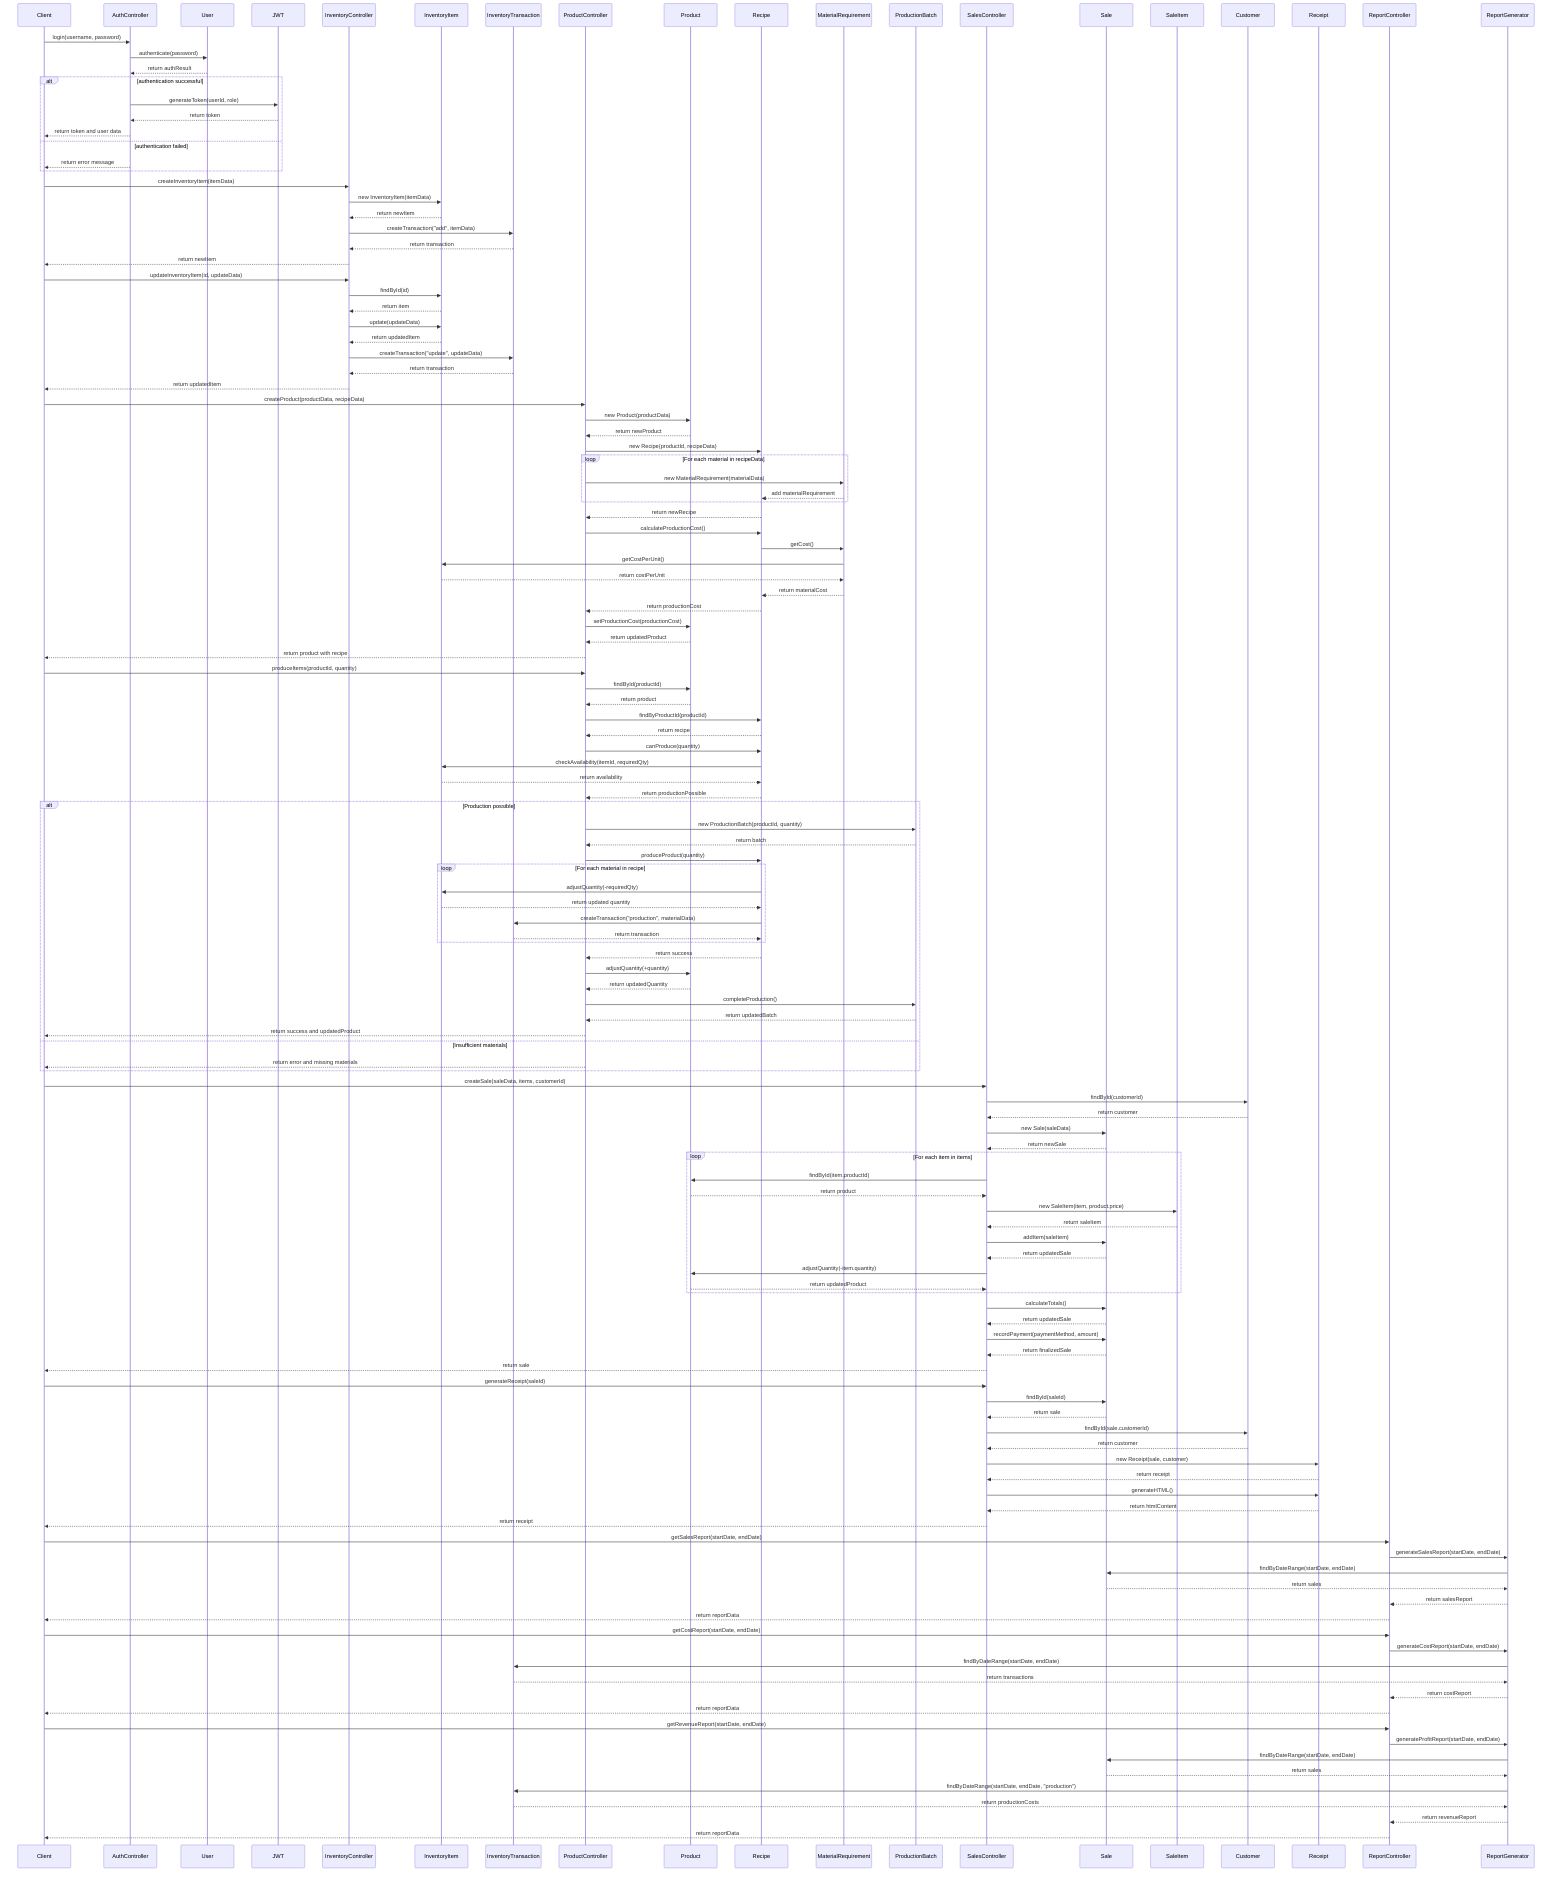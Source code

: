 sequenceDiagram
    %% User Authentication Flow
    participant Client
    participant AuthController
    participant User
    participant JWT
    
    %% Authentication Sequence
    Client->>AuthController: login(username, password)
    AuthController->>User: authenticate(password)
    User-->>AuthController: return authResult
    alt authentication successful
        AuthController->>JWT: generateToken(userId, role)
        JWT-->>AuthController: return token
        AuthController-->>Client: return token and user data
    else authentication failed
        AuthController-->>Client: return error message
    end
    
    %% Inventory Management Flow
    participant InventoryController
    participant InventoryItem
    participant InventoryTransaction
    
    %% Add New Inventory Item
    Client->>InventoryController: createInventoryItem(itemData)
    InventoryController->>InventoryItem: new InventoryItem(itemData)
    InventoryItem-->>InventoryController: return newItem
    InventoryController->>InventoryTransaction: createTransaction("add", itemData)
    InventoryTransaction-->>InventoryController: return transaction
    InventoryController-->>Client: return newItem
    
    %% Update Inventory Item
    Client->>InventoryController: updateInventoryItem(id, updateData)
    InventoryController->>InventoryItem: findById(id)
    InventoryItem-->>InventoryController: return item
    InventoryController->>InventoryItem: update(updateData)
    InventoryItem-->>InventoryController: return updatedItem
    InventoryController->>InventoryTransaction: createTransaction("update", updateData)
    InventoryTransaction-->>InventoryController: return transaction
    InventoryController-->>Client: return updatedItem
    
    %% Product Management Flow
    participant ProductController
    participant Product
    participant Recipe
    participant MaterialRequirement
    
    %% Create New Product
    Client->>ProductController: createProduct(productData, recipeData)
    ProductController->>Product: new Product(productData)
    Product-->>ProductController: return newProduct
    ProductController->>Recipe: new Recipe(productId, recipeData)
    
    loop For each material in recipeData
        ProductController->>MaterialRequirement: new MaterialRequirement(materialData)
        MaterialRequirement-->>Recipe: add materialRequirement
    end
    
    Recipe-->>ProductController: return newRecipe
    ProductController->>Recipe: calculateProductionCost()
    Recipe->>MaterialRequirement: getCost()
    MaterialRequirement->>InventoryItem: getCostPerUnit()
    InventoryItem-->>MaterialRequirement: return costPerUnit
    MaterialRequirement-->>Recipe: return materialCost
    Recipe-->>ProductController: return productionCost
    ProductController->>Product: setProductionCost(productionCost)
    Product-->>ProductController: return updatedProduct
    ProductController-->>Client: return product with recipe
    
    %% Produce Items
    Client->>ProductController: produceItems(productId, quantity)
    ProductController->>Product: findById(productId)
    Product-->>ProductController: return product
    ProductController->>Recipe: findByProductId(productId)
    Recipe-->>ProductController: return recipe
    ProductController->>Recipe: canProduce(quantity)
    Recipe->>InventoryItem: checkAvailability(itemId, requiredQty)
    InventoryItem-->>Recipe: return availability
    Recipe-->>ProductController: return productionPossible
    
    alt Production possible
        ProductController->>ProductionBatch: new ProductionBatch(productId, quantity)
        ProductionBatch-->>ProductController: return batch
        ProductController->>Recipe: produceProduct(quantity)
        
        loop For each material in recipe
            Recipe->>InventoryItem: adjustQuantity(-requiredQty)
            InventoryItem-->>Recipe: return updated quantity
            Recipe->>InventoryTransaction: createTransaction("production", materialData)
            InventoryTransaction-->>Recipe: return transaction
        end
        
        Recipe-->>ProductController: return success
        ProductController->>Product: adjustQuantity(+quantity)
        Product-->>ProductController: return updatedQuantity
        ProductController->>ProductionBatch: completeProduction()
        ProductionBatch-->>ProductController: return updatedBatch
        ProductController-->>Client: return success and updatedProduct
    else Insufficient materials
        ProductController-->>Client: return error and missing materials
    end
    
    %% Sales Flow
    participant SalesController
    participant Sale
    participant SaleItem
    participant Customer
    participant Receipt
    
    %% Create New Sale
    Client->>SalesController: createSale(saleData, items, customerId)
    SalesController->>Customer: findById(customerId)
    Customer-->>SalesController: return customer
    SalesController->>Sale: new Sale(saleData)
    Sale-->>SalesController: return newSale
    
    loop For each item in items
        SalesController->>Product: findById(item.productId)
        Product-->>SalesController: return product
        SalesController->>SaleItem: new SaleItem(item, product.price)
        SaleItem-->>SalesController: return saleItem
        SalesController->>Sale: addItem(saleItem)
        Sale-->>SalesController: return updatedSale
        SalesController->>Product: adjustQuantity(-item.quantity)
        Product-->>SalesController: return updatedProduct
    end
    
    SalesController->>Sale: calculateTotals()
    Sale-->>SalesController: return updatedSale
    SalesController->>Sale: recordPayment(paymentMethod, amount)
    Sale-->>SalesController: return finalizedSale
    SalesController-->>Client: return sale
    
    %% Generate Receipt
    Client->>SalesController: generateReceipt(saleId)
    SalesController->>Sale: findById(saleId)
    Sale-->>SalesController: return sale
    SalesController->>Customer: findById(sale.customerId)
    Customer-->>SalesController: return customer
    SalesController->>Receipt: new Receipt(sale, customer)
    Receipt-->>SalesController: return receipt
    SalesController->>Receipt: generateHTML()
    Receipt-->>SalesController: return htmlContent
    SalesController-->>Client: return receipt
    
    %% Reports Flow
    participant ReportController
    participant ReportGenerator
    
    %% Generate Sales Report
    Client->>ReportController: getSalesReport(startDate, endDate)
    ReportController->>ReportGenerator: generateSalesReport(startDate, endDate)
    ReportGenerator->>Sale: findByDateRange(startDate, endDate)
    Sale-->>ReportGenerator: return sales
    ReportGenerator-->>ReportController: return salesReport
    ReportController-->>Client: return reportData
    
    %% Generate Cost Report
    Client->>ReportController: getCostReport(startDate, endDate)
    ReportController->>ReportGenerator: generateCostReport(startDate, endDate)
    ReportGenerator->>InventoryTransaction: findByDateRange(startDate, endDate)
    InventoryTransaction-->>ReportGenerator: return transactions
    ReportGenerator-->>ReportController: return costReport
    ReportController-->>Client: return reportData
    
    %% Generate Revenue Report
    Client->>ReportController: getRevenueReport(startDate, endDate)
    ReportController->>ReportGenerator: generateProfitReport(startDate, endDate)
    ReportGenerator->>Sale: findByDateRange(startDate, endDate)
    Sale-->>ReportGenerator: return sales
    ReportGenerator->>InventoryTransaction: findByDateRange(startDate, endDate, "production")
    InventoryTransaction-->>ReportGenerator: return productionCosts
    ReportGenerator-->>ReportController: return revenueReport
    ReportController-->>Client: return reportData